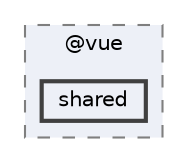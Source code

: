 digraph "node_modules/@vue/shared"
{
 // LATEX_PDF_SIZE
  bgcolor="transparent";
  edge [fontname=Helvetica,fontsize=10,labelfontname=Helvetica,labelfontsize=10];
  node [fontname=Helvetica,fontsize=10,shape=box,height=0.2,width=0.4];
  compound=true
  subgraph clusterdir_a9b48ad778f17f7a089cea8ce2a4d126 {
    graph [ bgcolor="#edf0f7", pencolor="grey50", label="@vue", fontname=Helvetica,fontsize=10 style="filled,dashed", URL="dir_a9b48ad778f17f7a089cea8ce2a4d126.html",tooltip=""]
  dir_4d9523806f94d49b4a868f478649b16d [label="shared", fillcolor="#edf0f7", color="grey25", style="filled,bold", URL="dir_4d9523806f94d49b4a868f478649b16d.html",tooltip=""];
  }
}

